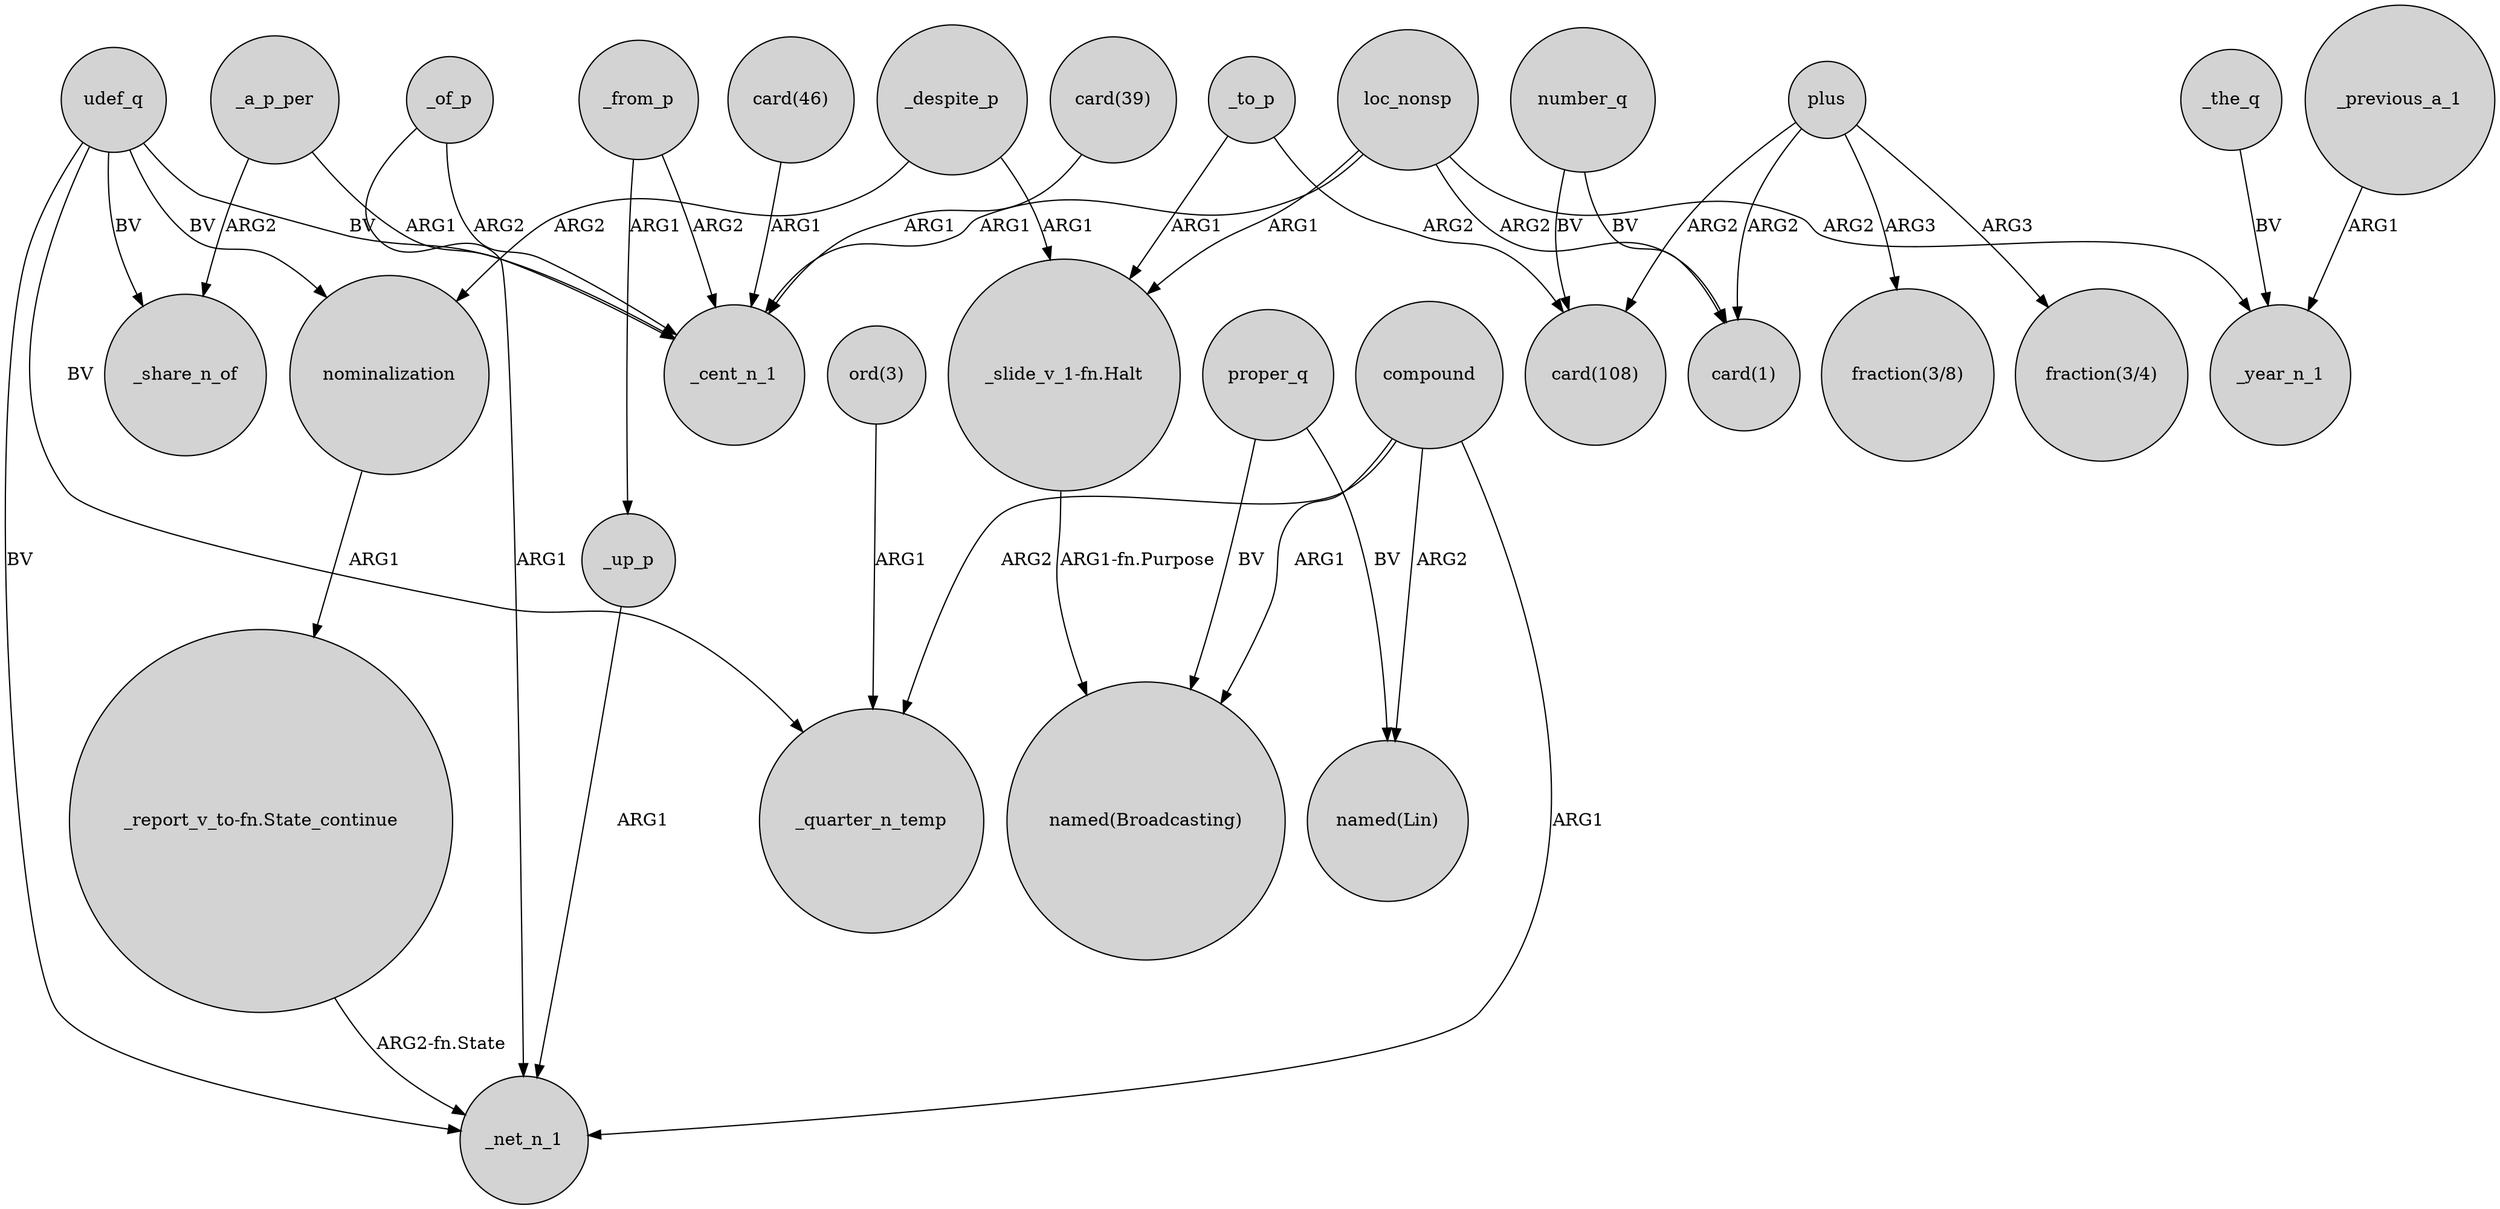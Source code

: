 digraph {
	node [shape=circle style=filled]
	loc_nonsp -> _cent_n_1 [label=ARG1]
	"ord(3)" -> _quarter_n_temp [label=ARG1]
	number_q -> "card(1)" [label=BV]
	_a_p_per -> _cent_n_1 [label=ARG1]
	loc_nonsp -> "_slide_v_1-fn.Halt" [label=ARG1]
	_from_p -> _cent_n_1 [label=ARG2]
	proper_q -> "named(Lin)" [label=BV]
	udef_q -> nominalization [label=BV]
	_previous_a_1 -> _year_n_1 [label=ARG1]
	loc_nonsp -> "card(1)" [label=ARG2]
	udef_q -> _cent_n_1 [label=BV]
	loc_nonsp -> _year_n_1 [label=ARG2]
	plus -> "card(1)" [label=ARG2]
	"card(46)" -> _cent_n_1 [label=ARG1]
	_of_p -> _cent_n_1 [label=ARG2]
	_despite_p -> "_slide_v_1-fn.Halt" [label=ARG1]
	"_report_v_to-fn.State_continue" -> _net_n_1 [label="ARG2-fn.State"]
	compound -> _quarter_n_temp [label=ARG2]
	_a_p_per -> _share_n_of [label=ARG2]
	"card(39)" -> _cent_n_1 [label=ARG1]
	_the_q -> _year_n_1 [label=BV]
	plus -> "card(108)" [label=ARG2]
	udef_q -> _share_n_of [label=BV]
	udef_q -> _net_n_1 [label=BV]
	compound -> _net_n_1 [label=ARG1]
	_despite_p -> nominalization [label=ARG2]
	plus -> "fraction(3/8)" [label=ARG3]
	compound -> "named(Lin)" [label=ARG2]
	nominalization -> "_report_v_to-fn.State_continue" [label=ARG1]
	_of_p -> _net_n_1 [label=ARG1]
	_to_p -> "card(108)" [label=ARG2]
	udef_q -> _quarter_n_temp [label=BV]
	plus -> "fraction(3/4)" [label=ARG3]
	number_q -> "card(108)" [label=BV]
	compound -> "named(Broadcasting)" [label=ARG1]
	_from_p -> _up_p [label=ARG1]
	_up_p -> _net_n_1 [label=ARG1]
	"_slide_v_1-fn.Halt" -> "named(Broadcasting)" [label="ARG1-fn.Purpose"]
	proper_q -> "named(Broadcasting)" [label=BV]
	_to_p -> "_slide_v_1-fn.Halt" [label=ARG1]
}
